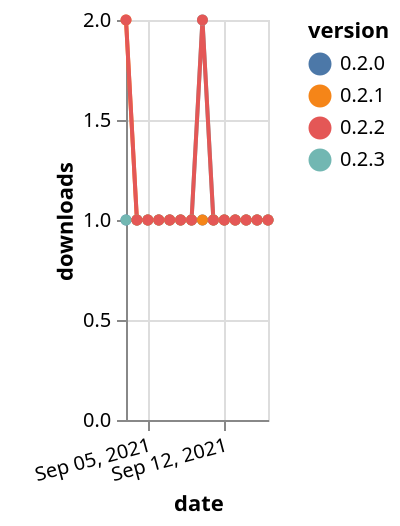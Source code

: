 {"$schema": "https://vega.github.io/schema/vega-lite/v5.json", "description": "A simple bar chart with embedded data.", "data": {"values": [{"date": "2021-09-03", "total": 148, "delta": 1, "version": "0.2.0"}, {"date": "2021-09-04", "total": 149, "delta": 1, "version": "0.2.0"}, {"date": "2021-09-05", "total": 150, "delta": 1, "version": "0.2.0"}, {"date": "2021-09-06", "total": 151, "delta": 1, "version": "0.2.0"}, {"date": "2021-09-07", "total": 152, "delta": 1, "version": "0.2.0"}, {"date": "2021-09-08", "total": 153, "delta": 1, "version": "0.2.0"}, {"date": "2021-09-09", "total": 154, "delta": 1, "version": "0.2.0"}, {"date": "2021-09-10", "total": 155, "delta": 1, "version": "0.2.0"}, {"date": "2021-09-11", "total": 156, "delta": 1, "version": "0.2.0"}, {"date": "2021-09-12", "total": 157, "delta": 1, "version": "0.2.0"}, {"date": "2021-09-13", "total": 158, "delta": 1, "version": "0.2.0"}, {"date": "2021-09-14", "total": 159, "delta": 1, "version": "0.2.0"}, {"date": "2021-09-15", "total": 160, "delta": 1, "version": "0.2.0"}, {"date": "2021-09-16", "total": 161, "delta": 1, "version": "0.2.0"}, {"date": "2021-09-03", "total": 131, "delta": 1, "version": "0.2.3"}, {"date": "2021-09-04", "total": 132, "delta": 1, "version": "0.2.3"}, {"date": "2021-09-05", "total": 133, "delta": 1, "version": "0.2.3"}, {"date": "2021-09-06", "total": 134, "delta": 1, "version": "0.2.3"}, {"date": "2021-09-07", "total": 135, "delta": 1, "version": "0.2.3"}, {"date": "2021-09-08", "total": 136, "delta": 1, "version": "0.2.3"}, {"date": "2021-09-09", "total": 137, "delta": 1, "version": "0.2.3"}, {"date": "2021-09-10", "total": 139, "delta": 2, "version": "0.2.3"}, {"date": "2021-09-11", "total": 140, "delta": 1, "version": "0.2.3"}, {"date": "2021-09-12", "total": 141, "delta": 1, "version": "0.2.3"}, {"date": "2021-09-13", "total": 142, "delta": 1, "version": "0.2.3"}, {"date": "2021-09-14", "total": 143, "delta": 1, "version": "0.2.3"}, {"date": "2021-09-15", "total": 144, "delta": 1, "version": "0.2.3"}, {"date": "2021-09-16", "total": 145, "delta": 1, "version": "0.2.3"}, {"date": "2021-09-03", "total": 129, "delta": 2, "version": "0.2.1"}, {"date": "2021-09-04", "total": 130, "delta": 1, "version": "0.2.1"}, {"date": "2021-09-05", "total": 131, "delta": 1, "version": "0.2.1"}, {"date": "2021-09-06", "total": 132, "delta": 1, "version": "0.2.1"}, {"date": "2021-09-07", "total": 133, "delta": 1, "version": "0.2.1"}, {"date": "2021-09-08", "total": 134, "delta": 1, "version": "0.2.1"}, {"date": "2021-09-09", "total": 135, "delta": 1, "version": "0.2.1"}, {"date": "2021-09-10", "total": 136, "delta": 1, "version": "0.2.1"}, {"date": "2021-09-11", "total": 137, "delta": 1, "version": "0.2.1"}, {"date": "2021-09-12", "total": 138, "delta": 1, "version": "0.2.1"}, {"date": "2021-09-13", "total": 139, "delta": 1, "version": "0.2.1"}, {"date": "2021-09-14", "total": 140, "delta": 1, "version": "0.2.1"}, {"date": "2021-09-15", "total": 141, "delta": 1, "version": "0.2.1"}, {"date": "2021-09-16", "total": 142, "delta": 1, "version": "0.2.1"}, {"date": "2021-09-03", "total": 120, "delta": 2, "version": "0.2.2"}, {"date": "2021-09-04", "total": 121, "delta": 1, "version": "0.2.2"}, {"date": "2021-09-05", "total": 122, "delta": 1, "version": "0.2.2"}, {"date": "2021-09-06", "total": 123, "delta": 1, "version": "0.2.2"}, {"date": "2021-09-07", "total": 124, "delta": 1, "version": "0.2.2"}, {"date": "2021-09-08", "total": 125, "delta": 1, "version": "0.2.2"}, {"date": "2021-09-09", "total": 126, "delta": 1, "version": "0.2.2"}, {"date": "2021-09-10", "total": 128, "delta": 2, "version": "0.2.2"}, {"date": "2021-09-11", "total": 129, "delta": 1, "version": "0.2.2"}, {"date": "2021-09-12", "total": 130, "delta": 1, "version": "0.2.2"}, {"date": "2021-09-13", "total": 131, "delta": 1, "version": "0.2.2"}, {"date": "2021-09-14", "total": 132, "delta": 1, "version": "0.2.2"}, {"date": "2021-09-15", "total": 133, "delta": 1, "version": "0.2.2"}, {"date": "2021-09-16", "total": 134, "delta": 1, "version": "0.2.2"}]}, "width": "container", "mark": {"type": "line", "point": {"filled": true}}, "encoding": {"x": {"field": "date", "type": "temporal", "timeUnit": "yearmonthdate", "title": "date", "axis": {"labelAngle": -15}}, "y": {"field": "delta", "type": "quantitative", "title": "downloads"}, "color": {"field": "version", "type": "nominal"}, "tooltip": {"field": "delta"}}}